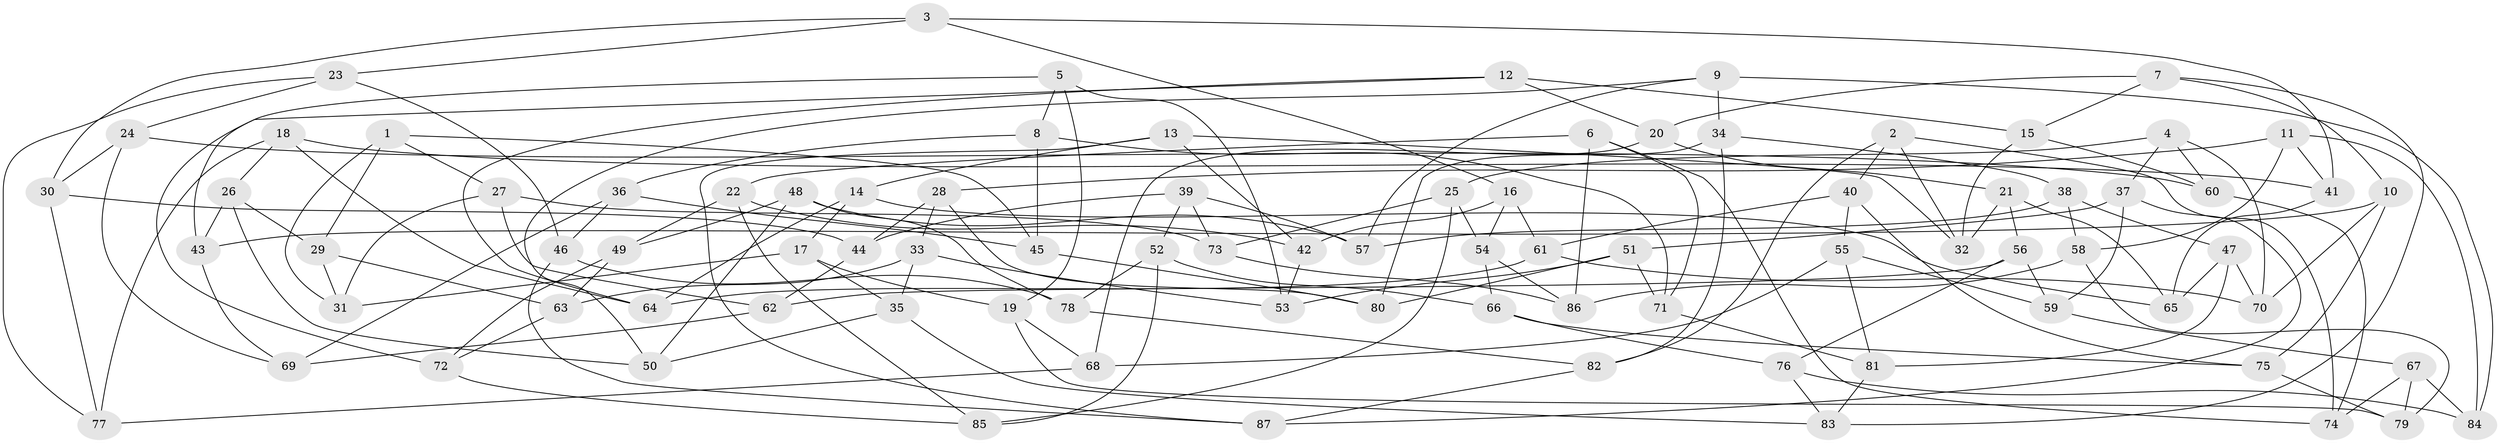 // Generated by graph-tools (version 1.1) at 2025/50/03/09/25 03:50:49]
// undirected, 87 vertices, 174 edges
graph export_dot {
graph [start="1"]
  node [color=gray90,style=filled];
  1;
  2;
  3;
  4;
  5;
  6;
  7;
  8;
  9;
  10;
  11;
  12;
  13;
  14;
  15;
  16;
  17;
  18;
  19;
  20;
  21;
  22;
  23;
  24;
  25;
  26;
  27;
  28;
  29;
  30;
  31;
  32;
  33;
  34;
  35;
  36;
  37;
  38;
  39;
  40;
  41;
  42;
  43;
  44;
  45;
  46;
  47;
  48;
  49;
  50;
  51;
  52;
  53;
  54;
  55;
  56;
  57;
  58;
  59;
  60;
  61;
  62;
  63;
  64;
  65;
  66;
  67;
  68;
  69;
  70;
  71;
  72;
  73;
  74;
  75;
  76;
  77;
  78;
  79;
  80;
  81;
  82;
  83;
  84;
  85;
  86;
  87;
  1 -- 27;
  1 -- 31;
  1 -- 29;
  1 -- 45;
  2 -- 74;
  2 -- 82;
  2 -- 40;
  2 -- 32;
  3 -- 30;
  3 -- 23;
  3 -- 16;
  3 -- 41;
  4 -- 70;
  4 -- 25;
  4 -- 37;
  4 -- 60;
  5 -- 8;
  5 -- 53;
  5 -- 19;
  5 -- 43;
  6 -- 22;
  6 -- 74;
  6 -- 86;
  6 -- 71;
  7 -- 15;
  7 -- 10;
  7 -- 83;
  7 -- 20;
  8 -- 71;
  8 -- 36;
  8 -- 45;
  9 -- 50;
  9 -- 84;
  9 -- 34;
  9 -- 57;
  10 -- 70;
  10 -- 43;
  10 -- 75;
  11 -- 58;
  11 -- 84;
  11 -- 41;
  11 -- 28;
  12 -- 72;
  12 -- 64;
  12 -- 15;
  12 -- 20;
  13 -- 87;
  13 -- 42;
  13 -- 32;
  13 -- 14;
  14 -- 17;
  14 -- 64;
  14 -- 65;
  15 -- 32;
  15 -- 60;
  16 -- 61;
  16 -- 54;
  16 -- 42;
  17 -- 35;
  17 -- 19;
  17 -- 31;
  18 -- 64;
  18 -- 77;
  18 -- 41;
  18 -- 26;
  19 -- 79;
  19 -- 68;
  20 -- 21;
  20 -- 68;
  21 -- 65;
  21 -- 32;
  21 -- 56;
  22 -- 42;
  22 -- 49;
  22 -- 85;
  23 -- 46;
  23 -- 77;
  23 -- 24;
  24 -- 69;
  24 -- 30;
  24 -- 60;
  25 -- 73;
  25 -- 85;
  25 -- 54;
  26 -- 29;
  26 -- 43;
  26 -- 50;
  27 -- 31;
  27 -- 73;
  27 -- 62;
  28 -- 44;
  28 -- 80;
  28 -- 33;
  29 -- 31;
  29 -- 63;
  30 -- 44;
  30 -- 77;
  33 -- 53;
  33 -- 63;
  33 -- 35;
  34 -- 82;
  34 -- 80;
  34 -- 38;
  35 -- 50;
  35 -- 83;
  36 -- 46;
  36 -- 45;
  36 -- 69;
  37 -- 59;
  37 -- 51;
  37 -- 87;
  38 -- 58;
  38 -- 57;
  38 -- 47;
  39 -- 44;
  39 -- 73;
  39 -- 52;
  39 -- 57;
  40 -- 61;
  40 -- 55;
  40 -- 75;
  41 -- 65;
  42 -- 53;
  43 -- 69;
  44 -- 62;
  45 -- 80;
  46 -- 87;
  46 -- 78;
  47 -- 65;
  47 -- 70;
  47 -- 81;
  48 -- 57;
  48 -- 78;
  48 -- 50;
  48 -- 49;
  49 -- 72;
  49 -- 63;
  51 -- 71;
  51 -- 53;
  51 -- 80;
  52 -- 85;
  52 -- 78;
  52 -- 66;
  54 -- 86;
  54 -- 66;
  55 -- 81;
  55 -- 59;
  55 -- 68;
  56 -- 59;
  56 -- 62;
  56 -- 76;
  58 -- 86;
  58 -- 79;
  59 -- 67;
  60 -- 74;
  61 -- 70;
  61 -- 64;
  62 -- 69;
  63 -- 72;
  66 -- 76;
  66 -- 75;
  67 -- 84;
  67 -- 74;
  67 -- 79;
  68 -- 77;
  71 -- 81;
  72 -- 85;
  73 -- 86;
  75 -- 79;
  76 -- 84;
  76 -- 83;
  78 -- 82;
  81 -- 83;
  82 -- 87;
}
